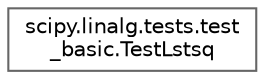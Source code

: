 digraph "Graphical Class Hierarchy"
{
 // LATEX_PDF_SIZE
  bgcolor="transparent";
  edge [fontname=Helvetica,fontsize=10,labelfontname=Helvetica,labelfontsize=10];
  node [fontname=Helvetica,fontsize=10,shape=box,height=0.2,width=0.4];
  rankdir="LR";
  Node0 [id="Node000000",label="scipy.linalg.tests.test\l_basic.TestLstsq",height=0.2,width=0.4,color="grey40", fillcolor="white", style="filled",URL="$d6/d31/classscipy_1_1linalg_1_1tests_1_1test__basic_1_1TestLstsq.html",tooltip=" "];
}
